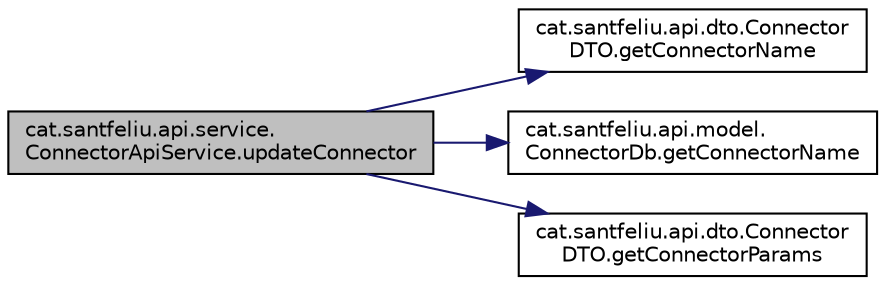 digraph "cat.santfeliu.api.service.ConnectorApiService.updateConnector"
{
 // LATEX_PDF_SIZE
  edge [fontname="Helvetica",fontsize="10",labelfontname="Helvetica",labelfontsize="10"];
  node [fontname="Helvetica",fontsize="10",shape=record];
  rankdir="LR";
  Node1 [label="cat.santfeliu.api.service.\lConnectorApiService.updateConnector",height=0.2,width=0.4,color="black", fillcolor="grey75", style="filled", fontcolor="black",tooltip=" "];
  Node1 -> Node2 [color="midnightblue",fontsize="10",style="solid"];
  Node2 [label="cat.santfeliu.api.dto.Connector\lDTO.getConnectorName",height=0.2,width=0.4,color="black", fillcolor="white", style="filled",URL="$classcat_1_1santfeliu_1_1api_1_1dto_1_1_connector_d_t_o.html#a6c0d4c37c255e03fd329324c707d59d5",tooltip=" "];
  Node1 -> Node3 [color="midnightblue",fontsize="10",style="solid"];
  Node3 [label="cat.santfeliu.api.model.\lConnectorDb.getConnectorName",height=0.2,width=0.4,color="black", fillcolor="white", style="filled",URL="$classcat_1_1santfeliu_1_1api_1_1model_1_1_connector_db.html#a4556baa14a8395016f68a617ec13efff",tooltip=" "];
  Node1 -> Node4 [color="midnightblue",fontsize="10",style="solid"];
  Node4 [label="cat.santfeliu.api.dto.Connector\lDTO.getConnectorParams",height=0.2,width=0.4,color="black", fillcolor="white", style="filled",URL="$classcat_1_1santfeliu_1_1api_1_1dto_1_1_connector_d_t_o.html#a20e7e09f8b0b4b2cd2abbeb1434488fa",tooltip=" "];
}
